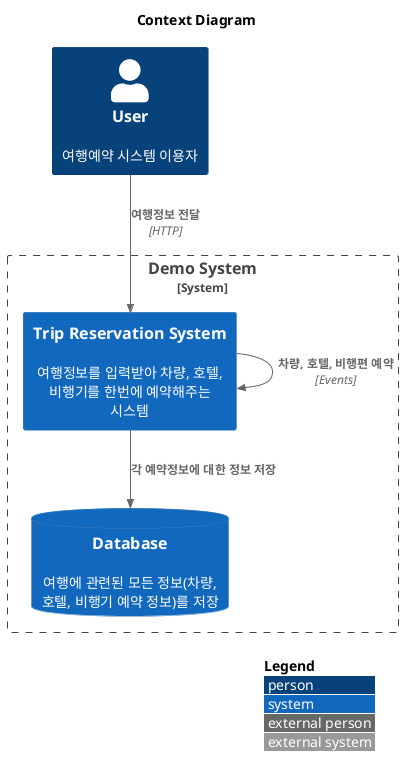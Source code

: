 @startuml context
!include <c4/C4_Context.puml>  

title Context Diagram

Person(client, "User", "여행예약 시스템 이용자")

System_Boundary(b0, "Demo System") {
  System(trip, "Trip Reservation System", "여행정보를 입력받아 차량, 호텔, 비행기를 한번에 예약해주는 시스템")
  SystemDb(db, "Database", "여행에 관련된 모든 정보(차량, 호텔, 비행기 예약 정보)를 저장")
}

Rel(client, trip, "여행정보 전달", "HTTP")
Rel(trip, trip, "차량, 호텔, 비행편 예약", "Events")
Rel(trip, db, "각 예약정보에 대한 정보 저장")

LAYOUT_WITH_LEGEND()
@enduml